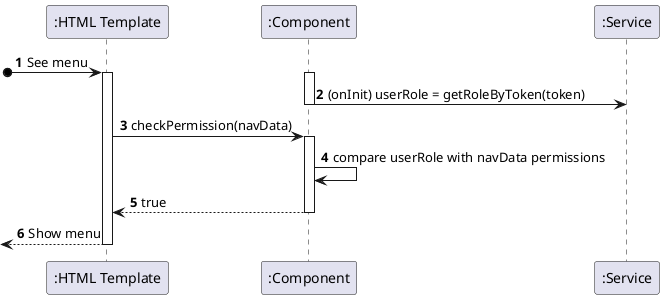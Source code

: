 @startuml ProcessView

autonumber

participant ":HTML Template" as Template
participant ":Component" as Component
participant ":Service" as Service



?o-> Template: See menu
activate Template
activate Component
Component -> Service: (onInit) userRole = getRoleByToken(token)
deactivate Component
Template-> Component: checkPermission(navData)
activate Component
Component -> Component: compare userRole with navData permissions
Component --> Template: true
deactivate Component
<-- Template: Show menu
deactivate Template


@enduml

